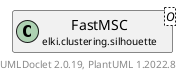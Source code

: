 @startuml
    remove .*\.(Instance|Par|Parameterizer|Factory)$
    set namespaceSeparator none
    hide empty fields
    hide empty methods

    class "<size:14>FastMSC.Instance\n<size:10>elki.clustering.silhouette" as elki.clustering.silhouette.FastMSC.Instance [[FastMSC.Instance.html]] {
        #ids: DBIDs
        #distQ: DistanceQuery<?>
        #assignment: WritableDataStore<Record>
        #output: WritableIntegerDataStore
        +Instance(DistanceQuery<?>, DBIDs, WritableIntegerDataStore)
        #run(ArrayModifiableDBIDs, int): double
        #assignToNearestCluster(ArrayDBIDs): double
        #findBestSwap(DBIDRef, double[]): double
        #doSwap(ArrayDBIDs, int, DBIDRef): double
        #updateThirdNearest(DBIDRef, Record, int, double, DBIDArrayIter): void
        #updateRemovalLoss(double[]): void
        +silhouetteScores(): DoubleDataStore
    }

    class "<size:14>FastMSC\n<size:10>elki.clustering.silhouette" as elki.clustering.silhouette.FastMSC<O> [[FastMSC.html]]

    elki.clustering.silhouette.FastMSC +-- elki.clustering.silhouette.FastMSC.Instance

    center footer UMLDoclet 2.0.19, PlantUML 1.2022.8
@enduml

